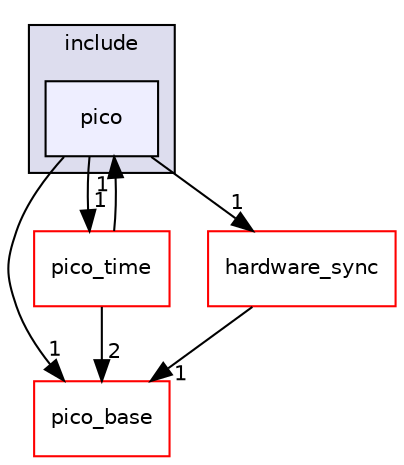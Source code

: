 digraph "pico_sync/include/pico" {
  compound=true
  node [ fontsize="10", fontname="Helvetica"];
  edge [ labelfontsize="10", labelfontname="Helvetica"];
  subgraph clusterdir_90de541cdd71f26c45fe42ca6e43fcda {
    graph [ bgcolor="#ddddee", pencolor="black", label="include" fontname="Helvetica", fontsize="10", URL="dir_90de541cdd71f26c45fe42ca6e43fcda.html"]
  dir_c7db01ae4f379f03b597d7c86d3aeaae [shape=box, label="pico", style="filled", fillcolor="#eeeeff", pencolor="black", URL="dir_c7db01ae4f379f03b597d7c86d3aeaae.html"];
  }
  dir_ee4ba4c32933fd9d1c9bce216e67756d [shape=box label="pico_base" fillcolor="white" style="filled" color="red" URL="dir_ee4ba4c32933fd9d1c9bce216e67756d.html"];
  dir_cc740ddf7ebf14a28f7e7a6178d204e2 [shape=box label="pico_time" fillcolor="white" style="filled" color="red" URL="dir_cc740ddf7ebf14a28f7e7a6178d204e2.html"];
  dir_992bccbfc838886b69a13f304f758bbd [shape=box label="hardware_sync" fillcolor="white" style="filled" color="red" URL="dir_992bccbfc838886b69a13f304f758bbd.html"];
  dir_cc740ddf7ebf14a28f7e7a6178d204e2->dir_ee4ba4c32933fd9d1c9bce216e67756d [headlabel="2", labeldistance=1.5 headhref="dir_000035_000007.html"];
  dir_cc740ddf7ebf14a28f7e7a6178d204e2->dir_c7db01ae4f379f03b597d7c86d3aeaae [headlabel="1", labeldistance=1.5 headhref="dir_000035_000031.html"];
  dir_c7db01ae4f379f03b597d7c86d3aeaae->dir_ee4ba4c32933fd9d1c9bce216e67756d [headlabel="1", labeldistance=1.5 headhref="dir_000031_000007.html"];
  dir_c7db01ae4f379f03b597d7c86d3aeaae->dir_cc740ddf7ebf14a28f7e7a6178d204e2 [headlabel="1", labeldistance=1.5 headhref="dir_000031_000035.html"];
  dir_c7db01ae4f379f03b597d7c86d3aeaae->dir_992bccbfc838886b69a13f304f758bbd [headlabel="1", labeldistance=1.5 headhref="dir_000031_000032.html"];
  dir_992bccbfc838886b69a13f304f758bbd->dir_ee4ba4c32933fd9d1c9bce216e67756d [headlabel="1", labeldistance=1.5 headhref="dir_000032_000007.html"];
}

